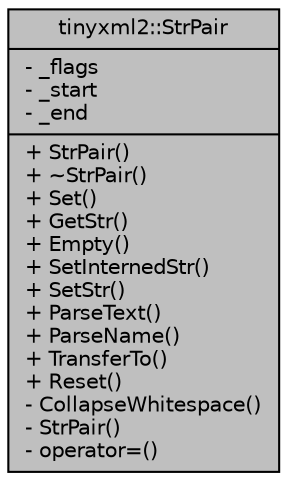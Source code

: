 digraph "tinyxml2::StrPair"
{
 // LATEX_PDF_SIZE
  edge [fontname="Helvetica",fontsize="10",labelfontname="Helvetica",labelfontsize="10"];
  node [fontname="Helvetica",fontsize="10",shape=record];
  Node1 [label="{tinyxml2::StrPair\n|- _flags\l- _start\l- _end\l|+ StrPair()\l+ ~StrPair()\l+ Set()\l+ GetStr()\l+ Empty()\l+ SetInternedStr()\l+ SetStr()\l+ ParseText()\l+ ParseName()\l+ TransferTo()\l+ Reset()\l- CollapseWhitespace()\l- StrPair()\l- operator=()\l}",height=0.2,width=0.4,color="black", fillcolor="grey75", style="filled", fontcolor="black",tooltip=" "];
}
